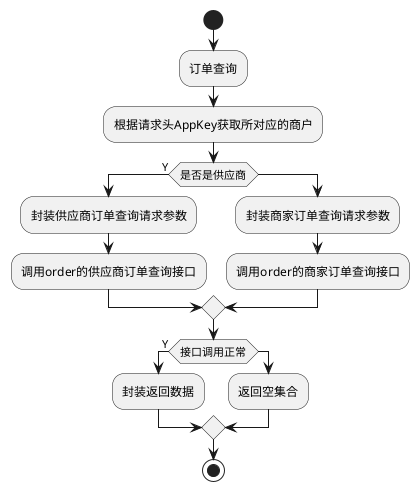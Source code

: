 @startuml
start
:订单查询;
:根据请求头AppKey获取所对应的商户;
if(是否是供应商) then(Y)
    :封装供应商订单查询请求参数;
    :调用order的供应商订单查询接口;
else
    :封装商家订单查询请求参数;
    :调用order的商家订单查询接口;
endif;
if(接口调用正常) then(Y)
:封装返回数据;
else
:返回空集合;
endif
stop
@enduml